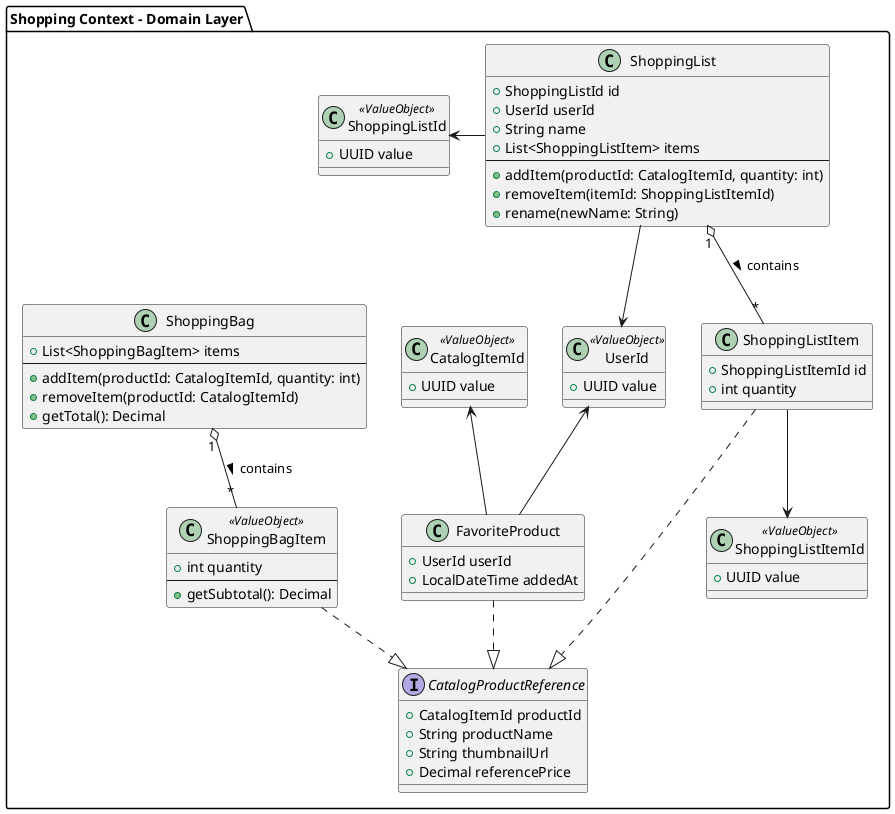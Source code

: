 @startuml diagram
package "Shopping Context - Domain Layer" {

  ' =======================
  ' === Interfaces
  ' =======================
  interface CatalogProductReference {
    + CatalogItemId productId
    + String productName
    + String thumbnailUrl
    + Decimal referencePrice
  }

  ' =======================
  ' === Aggregates & Entities
  ' =======================
  class ShoppingBag {
    + List<ShoppingBagItem> items
    --
    + addItem(productId: CatalogItemId, quantity: int)
    + removeItem(productId: CatalogItemId)
    + getTotal(): Decimal
  }

  class ShoppingBagItem <<ValueObject>> {
    + int quantity
    --
    + getSubtotal(): Decimal
  }

  class ShoppingList {
    + ShoppingListId id
    + UserId userId
    + String name
    + List<ShoppingListItem> items
    --
    + addItem(productId: CatalogItemId, quantity: int)
    + removeItem(itemId: ShoppingListItemId)
    + rename(newName: String)
  }

  class ShoppingListItem {
    + ShoppingListItemId id
    + int quantity
  }

  class FavoriteProduct {
    + UserId userId
    + LocalDateTime addedAt
  }

  ' =======================
  ' === Value Objects
  ' =======================
  class ShoppingListId <<ValueObject>> {
    + UUID value
  }

  class ShoppingListItemId <<ValueObject>> {
    + UUID value
  }

  class CatalogItemId <<ValueObject>> {
    + UUID value
  }
  
  class UserId <<ValueObject>> {
    + UUID value
  }

  ' =======================
  ' === Relationships
  ' =======================
  ShoppingBag "1" o-down- "*" ShoppingBagItem : contains >
  ShoppingList "1" o-- "*" ShoppingListItem : contains >
  ShoppingList --> UserId
  FavoriteProduct -up-> UserId
  FavoriteProduct -up-> CatalogItemId
  ShoppingList -left-> ShoppingListId
  ShoppingListItem --> ShoppingListItemId

  ShoppingBagItem ..|> CatalogProductReference
  FavoriteProduct ..|> CatalogProductReference
  ShoppingListItem ..|> CatalogProductReference
}
@enduml
